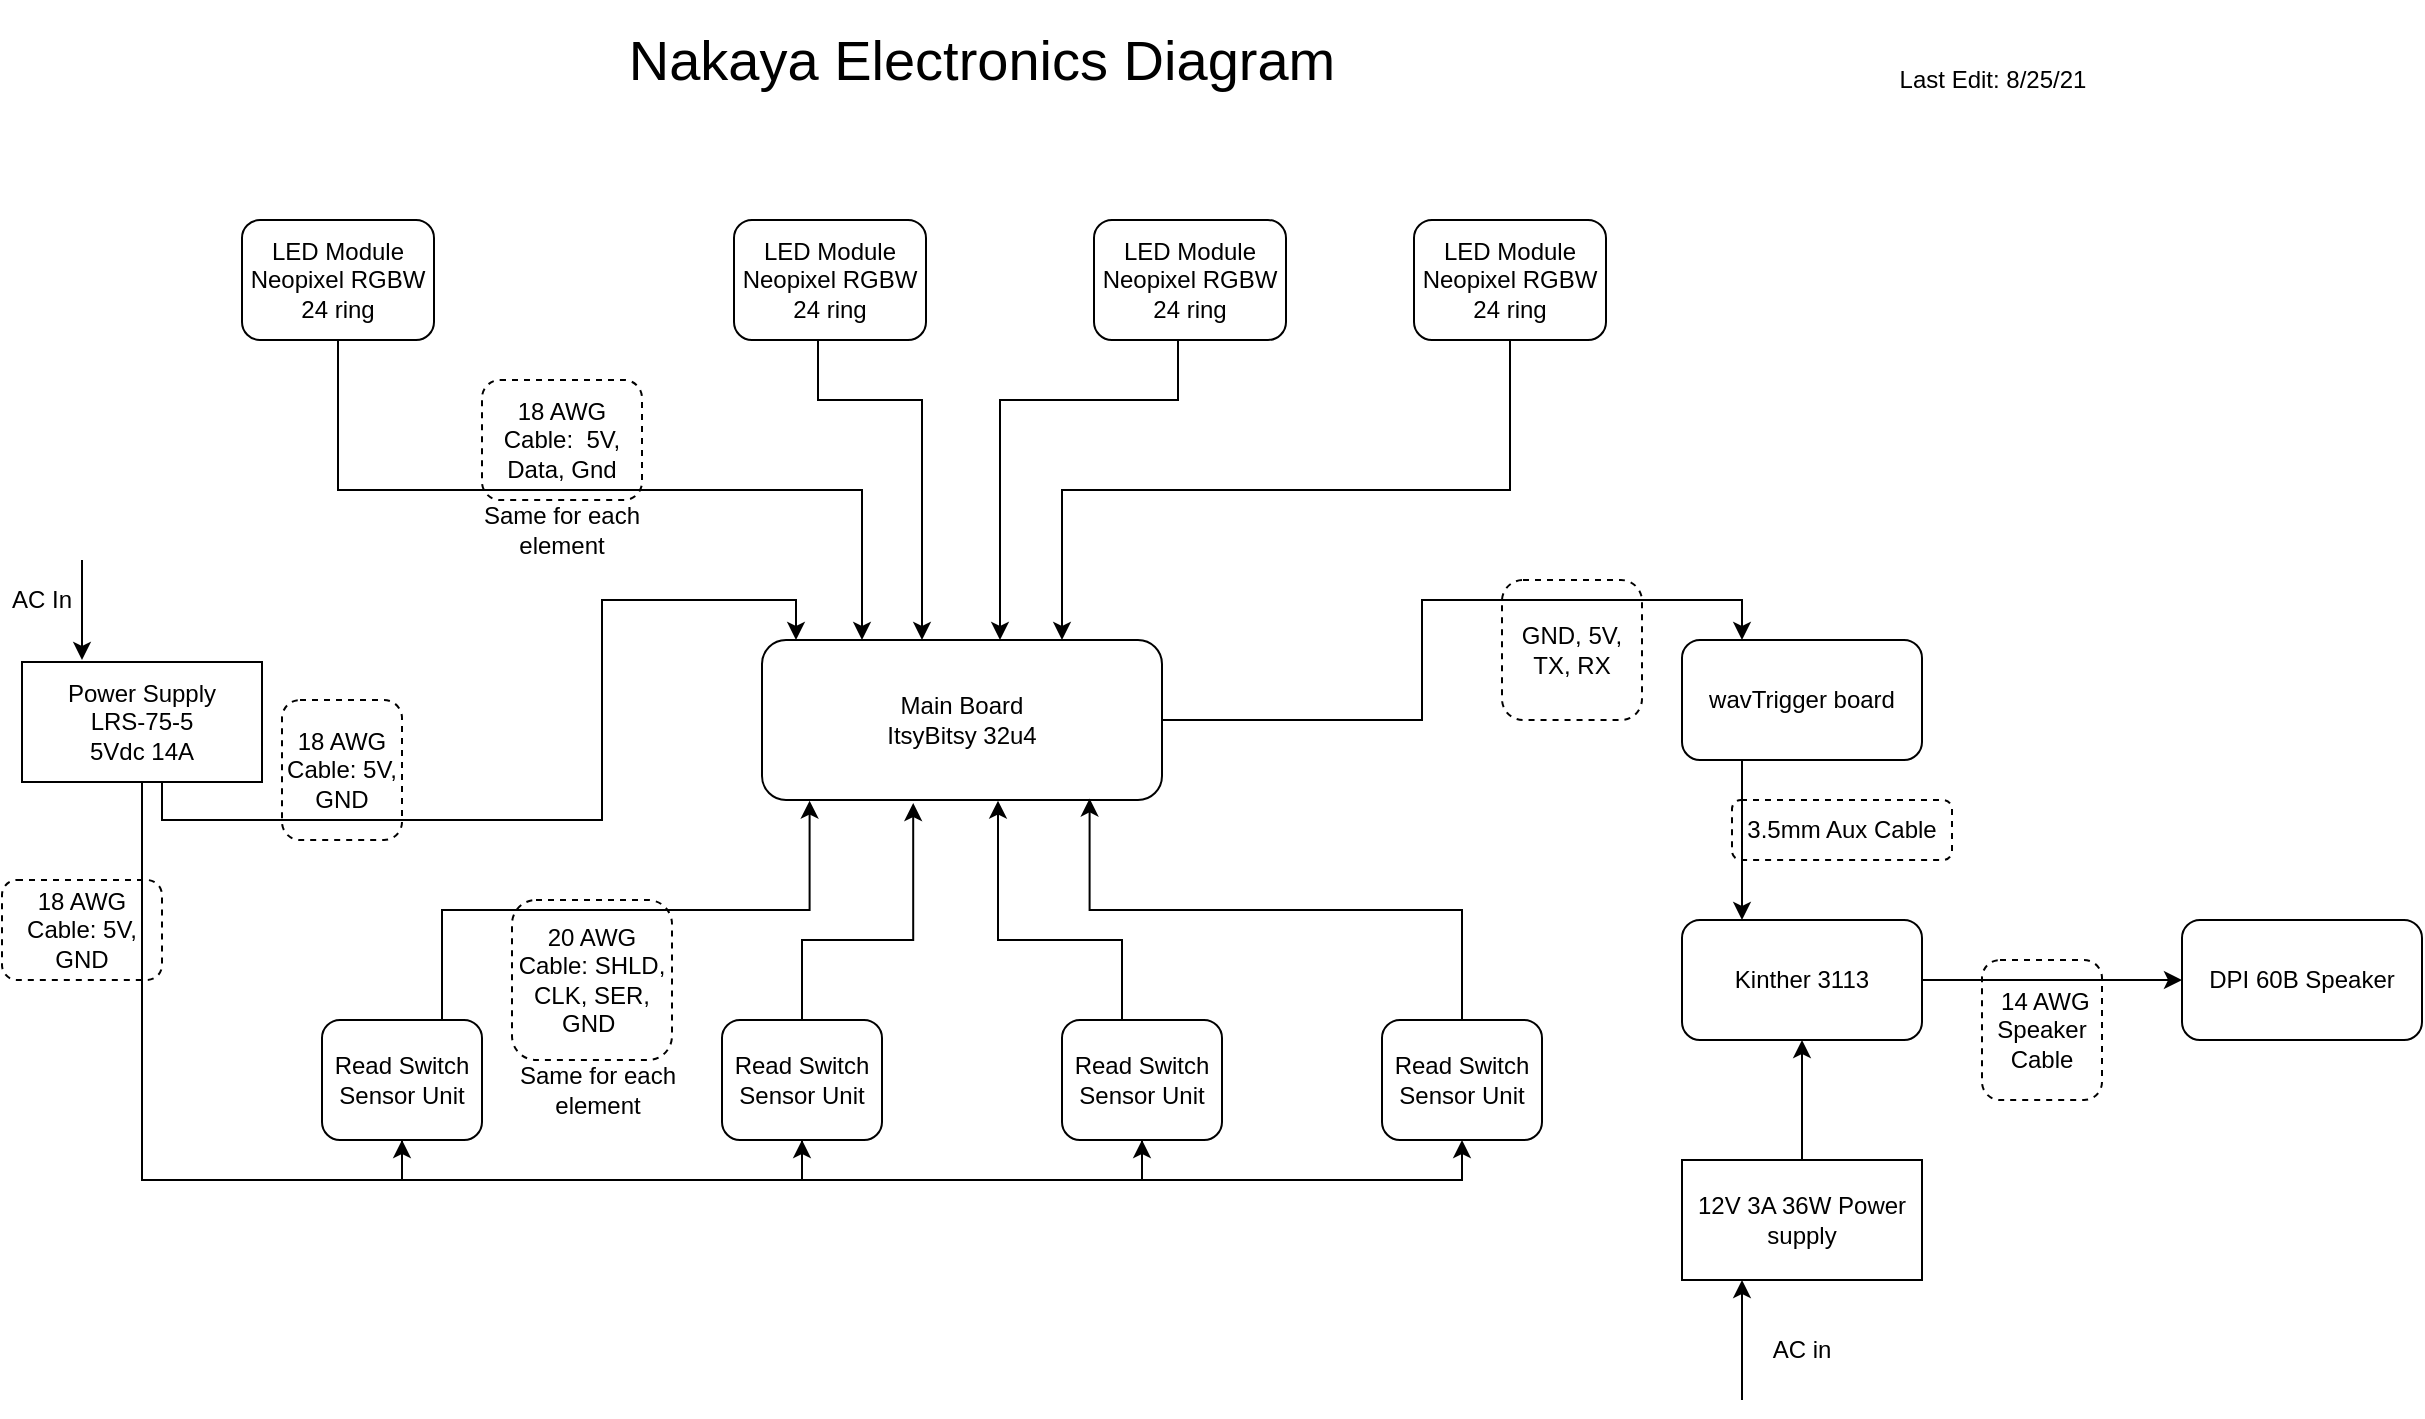 <mxfile version="14.9.9" type="device"><diagram id="prtHgNgQTEPvFCAcTncT" name="Page-1"><mxGraphModel dx="1096" dy="1628" grid="1" gridSize="10" guides="1" tooltips="1" connect="1" arrows="1" fold="1" page="1" pageScale="1" pageWidth="827" pageHeight="1169" math="0" shadow="0"><root><mxCell id="0"/><mxCell id="1" parent="0"/><mxCell id="8VGRx59rJ8MUKDgGrFDU-19" style="edgeStyle=orthogonalEdgeStyle;rounded=0;orthogonalLoop=1;jettySize=auto;html=1;exitX=1;exitY=0.5;exitDx=0;exitDy=0;entryX=0.25;entryY=0;entryDx=0;entryDy=0;" parent="1" source="P_KWd5ezxYjcmH5hnMBh-1" target="8VGRx59rJ8MUKDgGrFDU-14" edge="1"><mxGeometry relative="1" as="geometry"/></mxCell><mxCell id="P_KWd5ezxYjcmH5hnMBh-1" value="Main Board&lt;br&gt;ItsyBitsy 32u4" style="rounded=1;whiteSpace=wrap;html=1;" parent="1" vertex="1"><mxGeometry x="430" y="240" width="200" height="80" as="geometry"/></mxCell><mxCell id="P_KWd5ezxYjcmH5hnMBh-11" style="edgeStyle=orthogonalEdgeStyle;rounded=0;orthogonalLoop=1;jettySize=auto;html=1;exitX=0.75;exitY=0;exitDx=0;exitDy=0;entryX=0.119;entryY=1.004;entryDx=0;entryDy=0;entryPerimeter=0;" parent="1" source="P_KWd5ezxYjcmH5hnMBh-2" target="P_KWd5ezxYjcmH5hnMBh-1" edge="1"><mxGeometry relative="1" as="geometry"/></mxCell><mxCell id="8VGRx59rJ8MUKDgGrFDU-9" style="edgeStyle=orthogonalEdgeStyle;rounded=0;orthogonalLoop=1;jettySize=auto;html=1;exitX=0.5;exitY=1;exitDx=0;exitDy=0;entryX=0.5;entryY=1;entryDx=0;entryDy=0;" parent="1" source="P_KWd5ezxYjcmH5hnMBh-2" target="P_KWd5ezxYjcmH5hnMBh-3" edge="1"><mxGeometry relative="1" as="geometry"/></mxCell><mxCell id="P_KWd5ezxYjcmH5hnMBh-2" value="Read Switch Sensor Unit" style="rounded=1;whiteSpace=wrap;html=1;" parent="1" vertex="1"><mxGeometry x="210" y="430" width="80" height="60" as="geometry"/></mxCell><mxCell id="P_KWd5ezxYjcmH5hnMBh-12" style="edgeStyle=orthogonalEdgeStyle;rounded=0;orthogonalLoop=1;jettySize=auto;html=1;exitX=0.5;exitY=0;exitDx=0;exitDy=0;entryX=0.378;entryY=1.019;entryDx=0;entryDy=0;entryPerimeter=0;" parent="1" source="P_KWd5ezxYjcmH5hnMBh-3" target="P_KWd5ezxYjcmH5hnMBh-1" edge="1"><mxGeometry relative="1" as="geometry"><Array as="points"><mxPoint x="450" y="390"/><mxPoint x="506" y="390"/></Array></mxGeometry></mxCell><mxCell id="8VGRx59rJ8MUKDgGrFDU-10" style="edgeStyle=orthogonalEdgeStyle;rounded=0;orthogonalLoop=1;jettySize=auto;html=1;exitX=0.5;exitY=1;exitDx=0;exitDy=0;entryX=0.5;entryY=1;entryDx=0;entryDy=0;" parent="1" source="P_KWd5ezxYjcmH5hnMBh-3" target="P_KWd5ezxYjcmH5hnMBh-5" edge="1"><mxGeometry relative="1" as="geometry"/></mxCell><mxCell id="P_KWd5ezxYjcmH5hnMBh-3" value="Read Switch Sensor Unit" style="rounded=1;whiteSpace=wrap;html=1;" parent="1" vertex="1"><mxGeometry x="410" y="430" width="80" height="60" as="geometry"/></mxCell><mxCell id="P_KWd5ezxYjcmH5hnMBh-13" style="edgeStyle=orthogonalEdgeStyle;rounded=0;orthogonalLoop=1;jettySize=auto;html=1;exitX=0.5;exitY=0;exitDx=0;exitDy=0;entryX=0.59;entryY=1.004;entryDx=0;entryDy=0;entryPerimeter=0;" parent="1" source="P_KWd5ezxYjcmH5hnMBh-5" target="P_KWd5ezxYjcmH5hnMBh-1" edge="1"><mxGeometry relative="1" as="geometry"><Array as="points"><mxPoint x="610" y="430"/><mxPoint x="610" y="390"/><mxPoint x="548" y="390"/></Array></mxGeometry></mxCell><mxCell id="8VGRx59rJ8MUKDgGrFDU-11" style="edgeStyle=orthogonalEdgeStyle;rounded=0;orthogonalLoop=1;jettySize=auto;html=1;exitX=0.5;exitY=1;exitDx=0;exitDy=0;entryX=0.5;entryY=1;entryDx=0;entryDy=0;" parent="1" source="P_KWd5ezxYjcmH5hnMBh-5" target="P_KWd5ezxYjcmH5hnMBh-6" edge="1"><mxGeometry relative="1" as="geometry"/></mxCell><mxCell id="P_KWd5ezxYjcmH5hnMBh-5" value="Read Switch Sensor Unit" style="rounded=1;whiteSpace=wrap;html=1;" parent="1" vertex="1"><mxGeometry x="580" y="430" width="80" height="60" as="geometry"/></mxCell><mxCell id="P_KWd5ezxYjcmH5hnMBh-14" style="edgeStyle=orthogonalEdgeStyle;rounded=0;orthogonalLoop=1;jettySize=auto;html=1;exitX=0.5;exitY=0;exitDx=0;exitDy=0;entryX=0.819;entryY=0.99;entryDx=0;entryDy=0;entryPerimeter=0;" parent="1" source="P_KWd5ezxYjcmH5hnMBh-6" target="P_KWd5ezxYjcmH5hnMBh-1" edge="1"><mxGeometry relative="1" as="geometry"/></mxCell><mxCell id="P_KWd5ezxYjcmH5hnMBh-6" value="Read Switch Sensor Unit" style="rounded=1;whiteSpace=wrap;html=1;" parent="1" vertex="1"><mxGeometry x="740" y="430" width="80" height="60" as="geometry"/></mxCell><mxCell id="PgKOBuxOrdUcoxNoRH7G-2" style="edgeStyle=orthogonalEdgeStyle;rounded=0;orthogonalLoop=1;jettySize=auto;html=1;exitX=0.5;exitY=1;exitDx=0;exitDy=0;entryX=0.085;entryY=0;entryDx=0;entryDy=0;entryPerimeter=0;" parent="1" source="PgKOBuxOrdUcoxNoRH7G-1" target="P_KWd5ezxYjcmH5hnMBh-1" edge="1"><mxGeometry relative="1" as="geometry"><Array as="points"><mxPoint x="130" y="310"/><mxPoint x="130" y="330"/><mxPoint x="350" y="330"/><mxPoint x="350" y="220"/><mxPoint x="447" y="220"/></Array></mxGeometry></mxCell><mxCell id="8VGRx59rJ8MUKDgGrFDU-8" style="edgeStyle=orthogonalEdgeStyle;rounded=0;orthogonalLoop=1;jettySize=auto;html=1;exitX=0.5;exitY=1;exitDx=0;exitDy=0;entryX=0.5;entryY=1;entryDx=0;entryDy=0;" parent="1" source="PgKOBuxOrdUcoxNoRH7G-1" target="P_KWd5ezxYjcmH5hnMBh-2" edge="1"><mxGeometry relative="1" as="geometry"><mxPoint x="120" y="500" as="targetPoint"/></mxGeometry></mxCell><mxCell id="PgKOBuxOrdUcoxNoRH7G-1" value="Power Supply&lt;br&gt;LRS-75-5&lt;br&gt;5Vdc 14A" style="rounded=0;whiteSpace=wrap;html=1;" parent="1" vertex="1"><mxGeometry x="60" y="251" width="120" height="60" as="geometry"/></mxCell><mxCell id="8VGRx59rJ8MUKDgGrFDU-15" style="edgeStyle=orthogonalEdgeStyle;rounded=0;orthogonalLoop=1;jettySize=auto;html=1;exitX=0.5;exitY=1;exitDx=0;exitDy=0;entryX=0.25;entryY=0;entryDx=0;entryDy=0;" parent="1" source="8VGRx59rJ8MUKDgGrFDU-3" target="P_KWd5ezxYjcmH5hnMBh-1" edge="1"><mxGeometry relative="1" as="geometry"/></mxCell><mxCell id="8VGRx59rJ8MUKDgGrFDU-3" value="LED Module&lt;br&gt;Neopixel RGBW 24 ring" style="rounded=1;whiteSpace=wrap;html=1;" parent="1" vertex="1"><mxGeometry x="170" y="30" width="96" height="60" as="geometry"/></mxCell><mxCell id="8VGRx59rJ8MUKDgGrFDU-16" style="edgeStyle=orthogonalEdgeStyle;rounded=0;orthogonalLoop=1;jettySize=auto;html=1;exitX=0.5;exitY=1;exitDx=0;exitDy=0;entryX=0.4;entryY=0;entryDx=0;entryDy=0;entryPerimeter=0;" parent="1" source="8VGRx59rJ8MUKDgGrFDU-5" target="P_KWd5ezxYjcmH5hnMBh-1" edge="1"><mxGeometry relative="1" as="geometry"><Array as="points"><mxPoint x="458" y="90"/><mxPoint x="458" y="120"/><mxPoint x="510" y="120"/></Array></mxGeometry></mxCell><mxCell id="8VGRx59rJ8MUKDgGrFDU-5" value="LED Module&lt;br&gt;Neopixel RGBW 24 ring" style="rounded=1;whiteSpace=wrap;html=1;" parent="1" vertex="1"><mxGeometry x="416" y="30" width="96" height="60" as="geometry"/></mxCell><mxCell id="8VGRx59rJ8MUKDgGrFDU-17" style="edgeStyle=orthogonalEdgeStyle;rounded=0;orthogonalLoop=1;jettySize=auto;html=1;exitX=0.5;exitY=1;exitDx=0;exitDy=0;entryX=0.595;entryY=0;entryDx=0;entryDy=0;entryPerimeter=0;" parent="1" source="8VGRx59rJ8MUKDgGrFDU-6" target="P_KWd5ezxYjcmH5hnMBh-1" edge="1"><mxGeometry relative="1" as="geometry"><Array as="points"><mxPoint x="638" y="90"/><mxPoint x="638" y="120"/><mxPoint x="549" y="120"/></Array></mxGeometry></mxCell><mxCell id="8VGRx59rJ8MUKDgGrFDU-6" value="LED Module&lt;br&gt;Neopixel RGBW 24 ring" style="rounded=1;whiteSpace=wrap;html=1;" parent="1" vertex="1"><mxGeometry x="596" y="30" width="96" height="60" as="geometry"/></mxCell><mxCell id="8VGRx59rJ8MUKDgGrFDU-18" style="edgeStyle=orthogonalEdgeStyle;rounded=0;orthogonalLoop=1;jettySize=auto;html=1;exitX=0.5;exitY=1;exitDx=0;exitDy=0;entryX=0.75;entryY=0;entryDx=0;entryDy=0;" parent="1" source="8VGRx59rJ8MUKDgGrFDU-7" target="P_KWd5ezxYjcmH5hnMBh-1" edge="1"><mxGeometry relative="1" as="geometry"/></mxCell><mxCell id="8VGRx59rJ8MUKDgGrFDU-7" value="LED Module&lt;br&gt;Neopixel RGBW 24 ring" style="rounded=1;whiteSpace=wrap;html=1;" parent="1" vertex="1"><mxGeometry x="756" y="30" width="96" height="60" as="geometry"/></mxCell><mxCell id="8VGRx59rJ8MUKDgGrFDU-12" value="" style="endArrow=classic;html=1;" parent="1" edge="1"><mxGeometry width="50" height="50" relative="1" as="geometry"><mxPoint x="90" y="200" as="sourcePoint"/><mxPoint x="90" y="250" as="targetPoint"/></mxGeometry></mxCell><mxCell id="8VGRx59rJ8MUKDgGrFDU-13" value="AC In" style="text;html=1;strokeColor=none;fillColor=none;align=center;verticalAlign=middle;whiteSpace=wrap;rounded=0;" parent="1" vertex="1"><mxGeometry x="50" y="210" width="40" height="20" as="geometry"/></mxCell><mxCell id="8VGRx59rJ8MUKDgGrFDU-32" style="edgeStyle=orthogonalEdgeStyle;rounded=0;orthogonalLoop=1;jettySize=auto;html=1;exitX=0.25;exitY=1;exitDx=0;exitDy=0;entryX=0.25;entryY=0;entryDx=0;entryDy=0;" parent="1" source="8VGRx59rJ8MUKDgGrFDU-14" target="8VGRx59rJ8MUKDgGrFDU-21" edge="1"><mxGeometry relative="1" as="geometry"/></mxCell><mxCell id="8VGRx59rJ8MUKDgGrFDU-14" value="wavTrigger board" style="rounded=1;whiteSpace=wrap;html=1;" parent="1" vertex="1"><mxGeometry x="890" y="240" width="120" height="60" as="geometry"/></mxCell><mxCell id="8VGRx59rJ8MUKDgGrFDU-20" value="GND, 5V, TX, RX" style="text;html=1;fillColor=none;align=center;verticalAlign=middle;whiteSpace=wrap;rounded=1;strokeColor=#000000;dashed=1;" parent="1" vertex="1"><mxGeometry x="800" y="210" width="70" height="70" as="geometry"/></mxCell><mxCell id="8VGRx59rJ8MUKDgGrFDU-38" style="edgeStyle=orthogonalEdgeStyle;rounded=0;orthogonalLoop=1;jettySize=auto;html=1;exitX=1;exitY=0.5;exitDx=0;exitDy=0;entryX=0;entryY=0.5;entryDx=0;entryDy=0;" parent="1" source="8VGRx59rJ8MUKDgGrFDU-21" target="8VGRx59rJ8MUKDgGrFDU-37" edge="1"><mxGeometry relative="1" as="geometry"/></mxCell><mxCell id="8VGRx59rJ8MUKDgGrFDU-21" value="Kinther 3113" style="rounded=1;whiteSpace=wrap;html=1;" parent="1" vertex="1"><mxGeometry x="890" y="380" width="120" height="60" as="geometry"/></mxCell><mxCell id="8VGRx59rJ8MUKDgGrFDU-23" value="18 AWG Cable: 5V, GND" style="text;html=1;fillColor=none;align=center;verticalAlign=middle;whiteSpace=wrap;rounded=1;strokeColor=#000000;dashed=1;" parent="1" vertex="1"><mxGeometry x="50" y="360" width="80" height="50" as="geometry"/></mxCell><mxCell id="8VGRx59rJ8MUKDgGrFDU-24" value="18 AWG Cable: 5V, GND" style="text;html=1;fillColor=none;align=center;verticalAlign=middle;whiteSpace=wrap;rounded=1;strokeColor=#000000;dashed=1;" parent="1" vertex="1"><mxGeometry x="190" y="270" width="60" height="70" as="geometry"/></mxCell><mxCell id="8VGRx59rJ8MUKDgGrFDU-25" value="20 AWG Cable: SHLD, CLK, SER, GND&amp;nbsp;" style="text;html=1;fillColor=none;align=center;verticalAlign=middle;whiteSpace=wrap;rounded=1;strokeColor=#000000;dashed=1;" parent="1" vertex="1"><mxGeometry x="305" y="370" width="80" height="80" as="geometry"/></mxCell><mxCell id="8VGRx59rJ8MUKDgGrFDU-27" value="Same for each&lt;br&gt;element" style="text;html=1;strokeColor=none;fillColor=none;align=center;verticalAlign=middle;whiteSpace=wrap;rounded=0;dashed=1;" parent="1" vertex="1"><mxGeometry x="303" y="455" width="90" height="20" as="geometry"/></mxCell><mxCell id="8VGRx59rJ8MUKDgGrFDU-28" value="18 AWG Cable:&amp;nbsp; 5V, Data, Gnd" style="text;html=1;fillColor=none;align=center;verticalAlign=middle;whiteSpace=wrap;rounded=1;strokeColor=#000000;dashed=1;" parent="1" vertex="1"><mxGeometry x="290" y="110" width="80" height="60" as="geometry"/></mxCell><mxCell id="8VGRx59rJ8MUKDgGrFDU-29" style="edgeStyle=orthogonalEdgeStyle;rounded=0;orthogonalLoop=1;jettySize=auto;html=1;exitX=0.5;exitY=1;exitDx=0;exitDy=0;" parent="1" source="8VGRx59rJ8MUKDgGrFDU-20" target="8VGRx59rJ8MUKDgGrFDU-20" edge="1"><mxGeometry relative="1" as="geometry"/></mxCell><mxCell id="8VGRx59rJ8MUKDgGrFDU-35" style="edgeStyle=orthogonalEdgeStyle;rounded=0;orthogonalLoop=1;jettySize=auto;html=1;exitX=0.5;exitY=0;exitDx=0;exitDy=0;entryX=0.5;entryY=1;entryDx=0;entryDy=0;" parent="1" source="8VGRx59rJ8MUKDgGrFDU-34" target="8VGRx59rJ8MUKDgGrFDU-21" edge="1"><mxGeometry relative="1" as="geometry"/></mxCell><mxCell id="8VGRx59rJ8MUKDgGrFDU-34" value="12V 3A 36W Power supply" style="rounded=0;whiteSpace=wrap;html=1;strokeColor=#000000;" parent="1" vertex="1"><mxGeometry x="890" y="500" width="120" height="60" as="geometry"/></mxCell><mxCell id="8VGRx59rJ8MUKDgGrFDU-36" value="3.5mm Aux Cable" style="text;html=1;fillColor=none;align=center;verticalAlign=middle;whiteSpace=wrap;rounded=1;strokeColor=#000000;dashed=1;" parent="1" vertex="1"><mxGeometry x="915" y="320" width="110" height="30" as="geometry"/></mxCell><mxCell id="8VGRx59rJ8MUKDgGrFDU-37" value="DPI 60B Speaker" style="rounded=1;whiteSpace=wrap;html=1;strokeColor=#000000;" parent="1" vertex="1"><mxGeometry x="1140" y="380" width="120" height="60" as="geometry"/></mxCell><mxCell id="8VGRx59rJ8MUKDgGrFDU-40" value="Same for each&lt;br&gt;element" style="text;html=1;strokeColor=none;fillColor=none;align=center;verticalAlign=middle;whiteSpace=wrap;rounded=0;dashed=1;" parent="1" vertex="1"><mxGeometry x="285" y="175" width="90" height="20" as="geometry"/></mxCell><mxCell id="8VGRx59rJ8MUKDgGrFDU-41" value="&lt;font style=&quot;font-size: 28px&quot;&gt;Nakaya Electronics Diagram&lt;/font&gt;" style="text;html=1;strokeColor=none;fillColor=none;align=center;verticalAlign=middle;whiteSpace=wrap;rounded=0;" parent="1" vertex="1"><mxGeometry x="340" y="-80" width="400" height="60" as="geometry"/></mxCell><mxCell id="8VGRx59rJ8MUKDgGrFDU-42" value="Last Edit: 8/25/21&lt;br&gt;" style="text;html=1;align=center;verticalAlign=middle;resizable=0;points=[];autosize=1;strokeColor=none;" parent="1" vertex="1"><mxGeometry x="990" y="-50" width="110" height="20" as="geometry"/></mxCell><mxCell id="8VGRx59rJ8MUKDgGrFDU-43" value="&amp;nbsp;14 AWG Speaker Cable" style="text;html=1;fillColor=none;align=center;verticalAlign=middle;whiteSpace=wrap;rounded=1;strokeColor=#000000;dashed=1;" parent="1" vertex="1"><mxGeometry x="1040" y="400" width="60" height="70" as="geometry"/></mxCell><mxCell id="8VGRx59rJ8MUKDgGrFDU-45" value="" style="endArrow=classic;html=1;entryX=0.25;entryY=1;entryDx=0;entryDy=0;" parent="1" target="8VGRx59rJ8MUKDgGrFDU-34" edge="1"><mxGeometry width="50" height="50" relative="1" as="geometry"><mxPoint x="920" y="620" as="sourcePoint"/><mxPoint x="930" y="585" as="targetPoint"/></mxGeometry></mxCell><mxCell id="8VGRx59rJ8MUKDgGrFDU-46" value="AC in" style="text;html=1;strokeColor=none;fillColor=none;align=center;verticalAlign=middle;whiteSpace=wrap;rounded=0;" parent="1" vertex="1"><mxGeometry x="930" y="585" width="40" height="20" as="geometry"/></mxCell></root></mxGraphModel></diagram></mxfile>